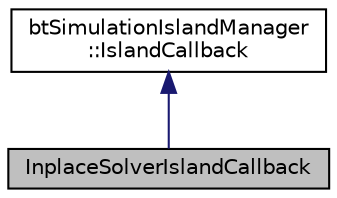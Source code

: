 digraph "InplaceSolverIslandCallback"
{
  edge [fontname="Helvetica",fontsize="10",labelfontname="Helvetica",labelfontsize="10"];
  node [fontname="Helvetica",fontsize="10",shape=record];
  Node1 [label="InplaceSolverIslandCallback",height=0.2,width=0.4,color="black", fillcolor="grey75", style="filled", fontcolor="black"];
  Node2 -> Node1 [dir="back",color="midnightblue",fontsize="10",style="solid",fontname="Helvetica"];
  Node2 [label="btSimulationIslandManager\l::IslandCallback",height=0.2,width=0.4,color="black", fillcolor="white", style="filled",URL="$structbt_simulation_island_manager_1_1_island_callback.html"];
}
